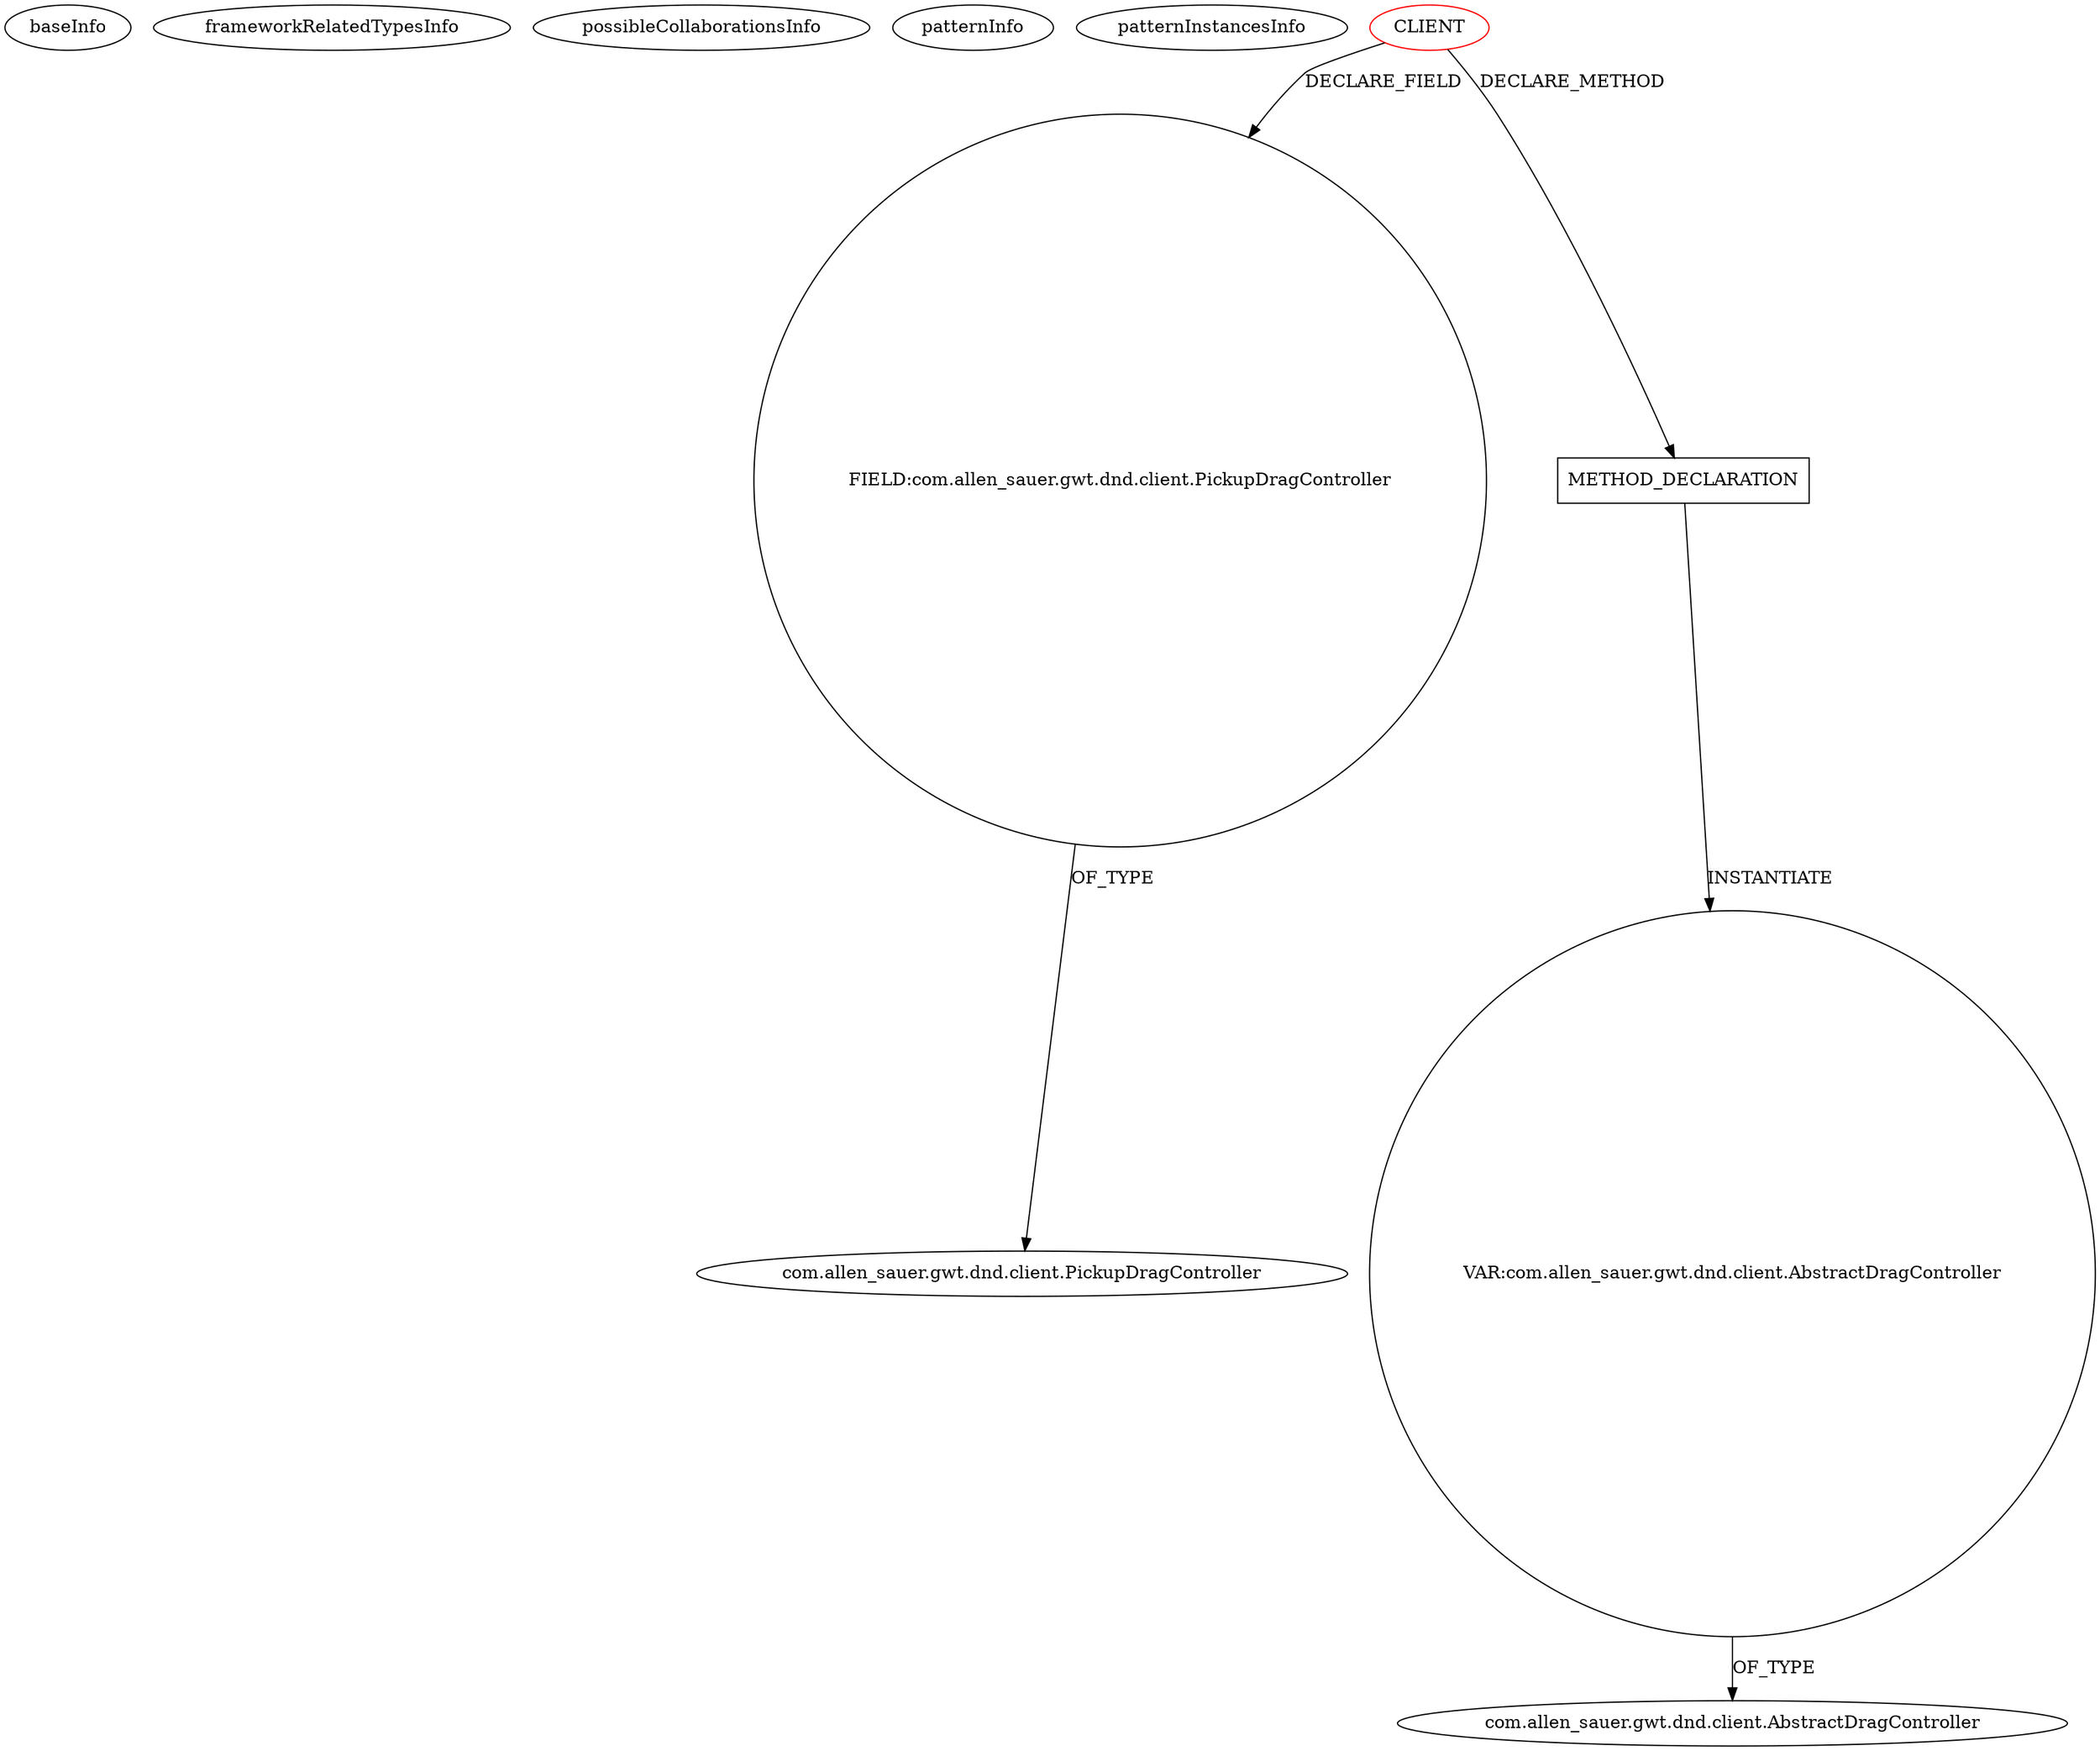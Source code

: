 digraph {
baseInfo[graphId=2150,category="pattern",isAnonymous=false,possibleRelation=false]
frameworkRelatedTypesInfo[]
possibleCollaborationsInfo[]
patternInfo[frequency=2.0,patternRootClient=0]
patternInstancesInfo[0="Archerw-mastermind~/Archerw-mastermind/mastermind-master/nyu-smg-mastermind/src/org/mastermind/graphics/MasterMindGraphic.java~DragButtonPanel~34",1="aramk-mechanix~/aramk-mechanix/mechanix-master/src/au/edu/unimelb/csse/smd/mechanix/client/view/GameController.java~GameController~729"]
2[label="FIELD:com.allen_sauer.gwt.dnd.client.PickupDragController",vertexType="FIELD_DECLARATION",isFrameworkType=false,shape=circle]
0[label="CLIENT",vertexType="ROOT_CLIENT_CLASS_DECLARATION",isFrameworkType=false,color=red]
3[label="com.allen_sauer.gwt.dnd.client.PickupDragController",vertexType="FRAMEWORK_CLASS_TYPE",isFrameworkType=false]
20[label="METHOD_DECLARATION",vertexType="CLIENT_METHOD_DECLARATION",isFrameworkType=false,shape=box]
24[label="VAR:com.allen_sauer.gwt.dnd.client.AbstractDragController",vertexType="VARIABLE_EXPRESION",isFrameworkType=false,shape=circle]
12[label="com.allen_sauer.gwt.dnd.client.AbstractDragController",vertexType="FRAMEWORK_CLASS_TYPE",isFrameworkType=false]
24->12[label="OF_TYPE"]
0->20[label="DECLARE_METHOD"]
2->3[label="OF_TYPE"]
0->2[label="DECLARE_FIELD"]
20->24[label="INSTANTIATE"]
}
